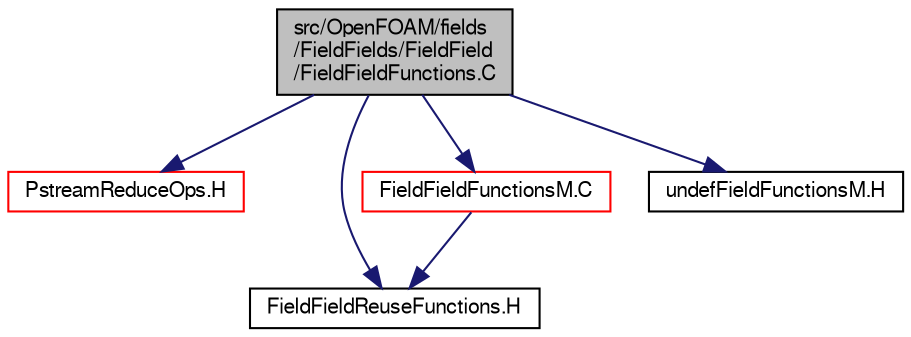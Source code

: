 digraph "src/OpenFOAM/fields/FieldFields/FieldField/FieldFieldFunctions.C"
{
  bgcolor="transparent";
  edge [fontname="FreeSans",fontsize="10",labelfontname="FreeSans",labelfontsize="10"];
  node [fontname="FreeSans",fontsize="10",shape=record];
  Node0 [label="src/OpenFOAM/fields\l/FieldFields/FieldField\l/FieldFieldFunctions.C",height=0.2,width=0.4,color="black", fillcolor="grey75", style="filled", fontcolor="black"];
  Node0 -> Node1 [color="midnightblue",fontsize="10",style="solid",fontname="FreeSans"];
  Node1 [label="PstreamReduceOps.H",height=0.2,width=0.4,color="red",URL="$a09146.html"];
  Node0 -> Node78 [color="midnightblue",fontsize="10",style="solid",fontname="FreeSans"];
  Node78 [label="FieldFieldReuseFunctions.H",height=0.2,width=0.4,color="black",URL="$a09488.html"];
  Node0 -> Node79 [color="midnightblue",fontsize="10",style="solid",fontname="FreeSans"];
  Node79 [label="FieldFieldFunctionsM.C",height=0.2,width=0.4,color="red",URL="$a09482.html"];
  Node79 -> Node78 [color="midnightblue",fontsize="10",style="solid",fontname="FreeSans"];
  Node0 -> Node82 [color="midnightblue",fontsize="10",style="solid",fontname="FreeSans"];
  Node82 [label="undefFieldFunctionsM.H",height=0.2,width=0.4,color="black",URL="$a09605.html"];
}
